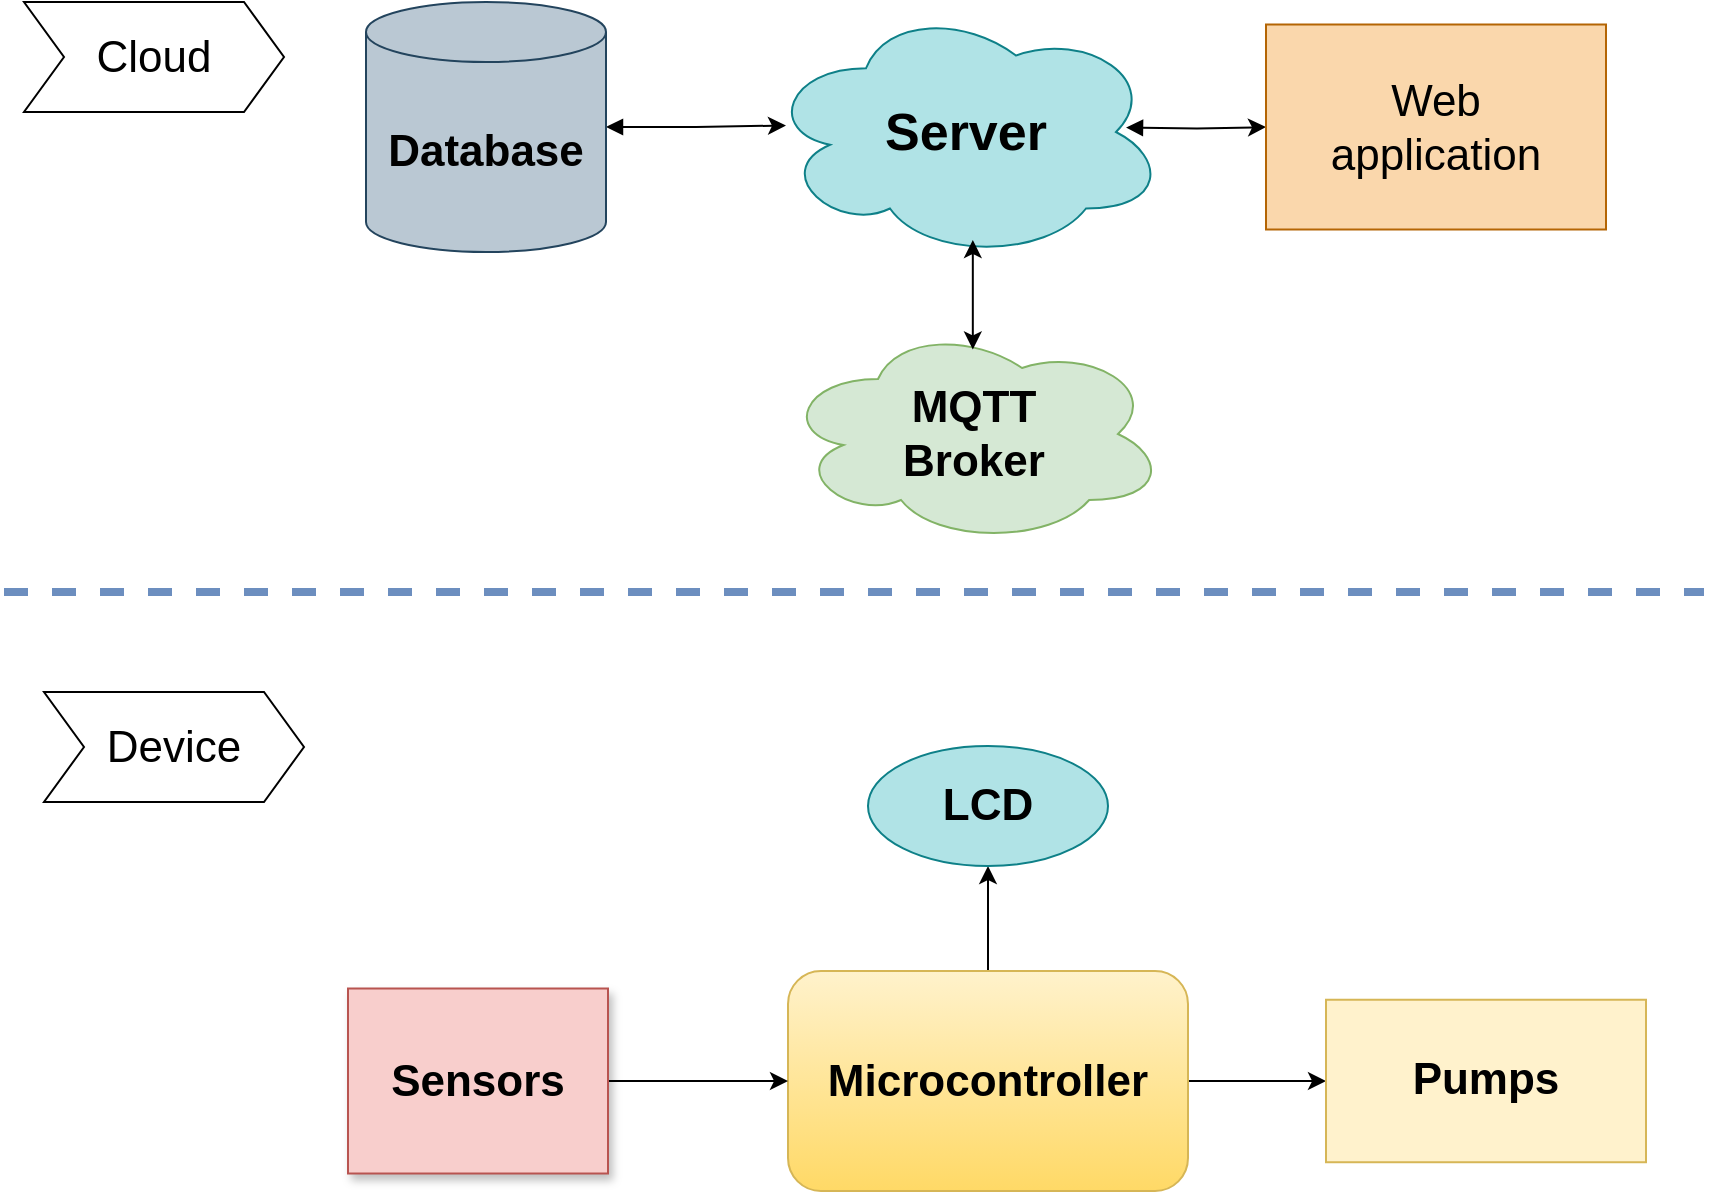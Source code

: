 <mxfile version="19.0.2" type="device"><diagram id="GwNlj7os1xCSGeI2aJV3" name="Page-1"><mxGraphModel dx="2580" dy="805" grid="0" gridSize="10" guides="1" tooltips="1" connect="1" arrows="1" fold="1" page="1" pageScale="1" pageWidth="850" pageHeight="1100" math="0" shadow="0"><root><mxCell id="0"/><mxCell id="1" parent="0"/><mxCell id="s_DKj_C1wkf5sG2ocdwb-10" value="" style="edgeStyle=orthogonalEdgeStyle;rounded=0;orthogonalLoop=1;jettySize=auto;html=1;fontSize=22;startArrow=block;startFill=1;endArrow=classic;endFill=1;" parent="1" target="s_DKj_C1wkf5sG2ocdwb-6" edge="1"><mxGeometry relative="1" as="geometry"><mxPoint x="561" y="87.75" as="sourcePoint"/><Array as="points"/></mxGeometry></mxCell><mxCell id="s_DKj_C1wkf5sG2ocdwb-4" value="&lt;font size=&quot;1&quot; style=&quot;&quot;&gt;&lt;b style=&quot;font-size: 26px;&quot;&gt;Server&lt;/b&gt;&lt;/font&gt;" style="ellipse;shape=cloud;whiteSpace=wrap;html=1;fontSize=22;fillColor=#b0e3e6;strokeColor=#0e8088;" parent="1" vertex="1"><mxGeometry x="381" y="26.25" width="200" height="127.5" as="geometry"/></mxCell><mxCell id="s_DKj_C1wkf5sG2ocdwb-9" value="" style="edgeStyle=orthogonalEdgeStyle;rounded=0;orthogonalLoop=1;jettySize=auto;html=1;fontSize=22;endArrow=classic;endFill=1;startArrow=block;startFill=1;" parent="1" source="s_DKj_C1wkf5sG2ocdwb-5" edge="1"><mxGeometry relative="1" as="geometry"><mxPoint x="391" y="86.75" as="targetPoint"/></mxGeometry></mxCell><mxCell id="s_DKj_C1wkf5sG2ocdwb-5" value="&lt;b&gt;Database&lt;/b&gt;" style="shape=cylinder3;whiteSpace=wrap;html=1;boundedLbl=1;backgroundOutline=1;size=15;fontSize=22;fillColor=#bac8d3;strokeColor=#23445d;" parent="1" vertex="1"><mxGeometry x="181" y="25" width="120" height="125" as="geometry"/></mxCell><mxCell id="s_DKj_C1wkf5sG2ocdwb-6" value="Web &lt;br&gt;application" style="rounded=0;whiteSpace=wrap;html=1;fontSize=22;fillColor=#fad7ac;strokeColor=#b46504;" parent="1" vertex="1"><mxGeometry x="631" y="36.25" width="170" height="102.5" as="geometry"/></mxCell><mxCell id="s_DKj_C1wkf5sG2ocdwb-7" value="&lt;b&gt;MQTT&lt;br&gt;Broker&lt;/b&gt;" style="ellipse;shape=cloud;whiteSpace=wrap;html=1;fontSize=22;fillColor=#d5e8d4;strokeColor=#82b366;" parent="1" vertex="1"><mxGeometry x="389" y="186" width="192" height="110" as="geometry"/></mxCell><mxCell id="s_DKj_C1wkf5sG2ocdwb-12" value="" style="endArrow=none;html=1;rounded=0;fontSize=22;dashed=1;strokeWidth=4;fillColor=#dae8fc;gradientColor=#7ea6e0;strokeColor=#6c8ebf;" parent="1" edge="1"><mxGeometry width="50" height="50" relative="1" as="geometry"><mxPoint y="320" as="sourcePoint"/><mxPoint x="850" y="320" as="targetPoint"/></mxGeometry></mxCell><mxCell id="s_DKj_C1wkf5sG2ocdwb-29" value="" style="edgeStyle=orthogonalEdgeStyle;rounded=0;orthogonalLoop=1;jettySize=auto;html=1;fontSize=22;startArrow=none;startFill=0;endArrow=classic;endFill=1;strokeWidth=1;" parent="1" source="s_DKj_C1wkf5sG2ocdwb-18" target="s_DKj_C1wkf5sG2ocdwb-28" edge="1"><mxGeometry relative="1" as="geometry"/></mxCell><mxCell id="s_DKj_C1wkf5sG2ocdwb-33" value="" style="edgeStyle=orthogonalEdgeStyle;rounded=0;orthogonalLoop=1;jettySize=auto;html=1;fontSize=22;startArrow=none;startFill=0;endArrow=classic;endFill=1;strokeWidth=1;" parent="1" source="s_DKj_C1wkf5sG2ocdwb-18" target="s_DKj_C1wkf5sG2ocdwb-32" edge="1"><mxGeometry relative="1" as="geometry"/></mxCell><mxCell id="s_DKj_C1wkf5sG2ocdwb-18" value="&lt;b&gt;Microcontroller&lt;/b&gt;" style="rounded=1;whiteSpace=wrap;html=1;fontSize=22;fillColor=#fff2cc;gradientColor=#ffd966;strokeColor=#d6b656;" parent="1" vertex="1"><mxGeometry x="392" y="509.5" width="200" height="110" as="geometry"/></mxCell><mxCell id="s_DKj_C1wkf5sG2ocdwb-20" value="&lt;span style=&quot;&quot;&gt;Cloud&lt;/span&gt;" style="shape=step;perimeter=stepPerimeter;whiteSpace=wrap;html=1;fixedSize=1;fontSize=22;" parent="1" vertex="1"><mxGeometry x="10" y="25" width="130" height="55" as="geometry"/></mxCell><mxCell id="s_DKj_C1wkf5sG2ocdwb-21" value="&lt;span style=&quot;&quot;&gt;Device&lt;/span&gt;" style="shape=step;perimeter=stepPerimeter;whiteSpace=wrap;html=1;fixedSize=1;fontSize=22;gradientColor=none;" parent="1" vertex="1"><mxGeometry x="20" y="370" width="130" height="55" as="geometry"/></mxCell><mxCell id="s_DKj_C1wkf5sG2ocdwb-27" value="" style="edgeStyle=orthogonalEdgeStyle;rounded=0;orthogonalLoop=1;jettySize=auto;html=1;fontSize=22;startArrow=none;startFill=0;endArrow=classic;endFill=1;strokeWidth=1;" parent="1" source="s_DKj_C1wkf5sG2ocdwb-23" target="s_DKj_C1wkf5sG2ocdwb-18" edge="1"><mxGeometry relative="1" as="geometry"/></mxCell><mxCell id="s_DKj_C1wkf5sG2ocdwb-23" value="&lt;b&gt;Sensors&lt;/b&gt;&lt;span style=&quot;background-color: initial;&quot;&gt;&lt;br&gt;&lt;/span&gt;" style="rounded=0;whiteSpace=wrap;html=1;fontSize=22;shadow=1;sketch=0;glass=0;fillColor=#f8cecc;strokeColor=#b85450;" parent="1" vertex="1"><mxGeometry x="172" y="518.25" width="130" height="92.5" as="geometry"/></mxCell><mxCell id="s_DKj_C1wkf5sG2ocdwb-28" value="&lt;b&gt;Pumps&lt;/b&gt;" style="rounded=0;whiteSpace=wrap;html=1;fontSize=22;sketch=0;fillColor=#fff2cc;strokeColor=#d6b656;" parent="1" vertex="1"><mxGeometry x="661" y="523.87" width="160" height="81.25" as="geometry"/></mxCell><mxCell id="s_DKj_C1wkf5sG2ocdwb-32" value="&lt;b&gt;LCD&lt;/b&gt;" style="ellipse;whiteSpace=wrap;html=1;fontSize=22;rounded=1;fillColor=#b0e3e6;strokeColor=#0e8088;" parent="1" vertex="1"><mxGeometry x="432" y="397" width="120" height="60" as="geometry"/></mxCell><mxCell id="OmD1HRRKG2aQ-PbiJh0E-2" value="" style="endArrow=classic;startArrow=classic;html=1;rounded=0;" edge="1" parent="1"><mxGeometry width="50" height="50" relative="1" as="geometry"><mxPoint x="484.41" y="198.75" as="sourcePoint"/><mxPoint x="484.41" y="144" as="targetPoint"/></mxGeometry></mxCell></root></mxGraphModel></diagram></mxfile>
